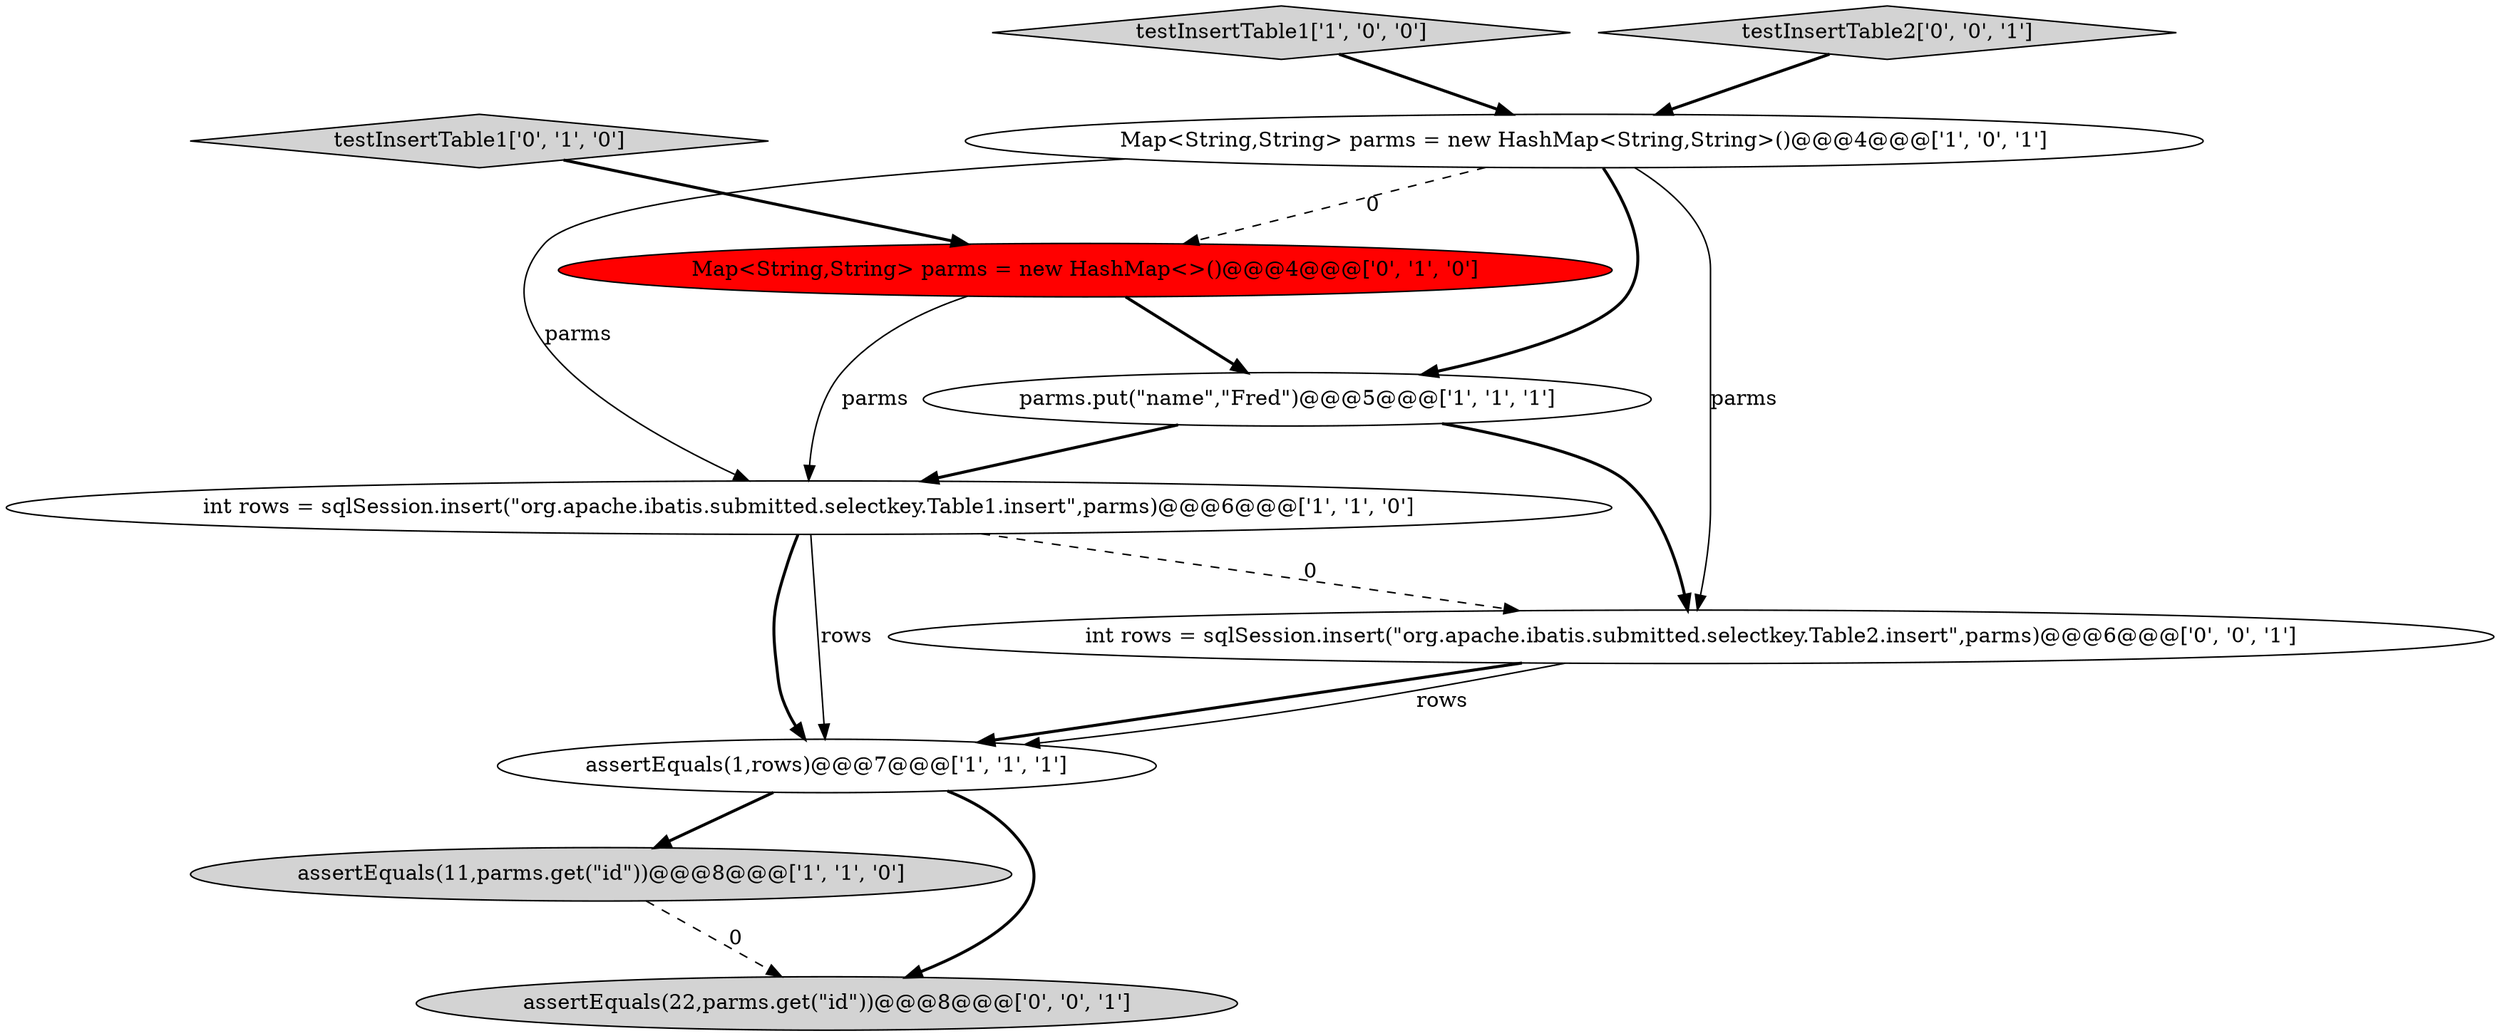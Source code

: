 digraph {
6 [style = filled, label = "Map<String,String> parms = new HashMap<>()@@@4@@@['0', '1', '0']", fillcolor = red, shape = ellipse image = "AAA1AAABBB2BBB"];
9 [style = filled, label = "assertEquals(22,parms.get(\"id\"))@@@8@@@['0', '0', '1']", fillcolor = lightgray, shape = ellipse image = "AAA0AAABBB3BBB"];
2 [style = filled, label = "assertEquals(11,parms.get(\"id\"))@@@8@@@['1', '1', '0']", fillcolor = lightgray, shape = ellipse image = "AAA0AAABBB1BBB"];
8 [style = filled, label = "int rows = sqlSession.insert(\"org.apache.ibatis.submitted.selectkey.Table2.insert\",parms)@@@6@@@['0', '0', '1']", fillcolor = white, shape = ellipse image = "AAA0AAABBB3BBB"];
7 [style = filled, label = "testInsertTable1['0', '1', '0']", fillcolor = lightgray, shape = diamond image = "AAA0AAABBB2BBB"];
3 [style = filled, label = "parms.put(\"name\",\"Fred\")@@@5@@@['1', '1', '1']", fillcolor = white, shape = ellipse image = "AAA0AAABBB1BBB"];
1 [style = filled, label = "assertEquals(1,rows)@@@7@@@['1', '1', '1']", fillcolor = white, shape = ellipse image = "AAA0AAABBB1BBB"];
0 [style = filled, label = "testInsertTable1['1', '0', '0']", fillcolor = lightgray, shape = diamond image = "AAA0AAABBB1BBB"];
10 [style = filled, label = "testInsertTable2['0', '0', '1']", fillcolor = lightgray, shape = diamond image = "AAA0AAABBB3BBB"];
5 [style = filled, label = "int rows = sqlSession.insert(\"org.apache.ibatis.submitted.selectkey.Table1.insert\",parms)@@@6@@@['1', '1', '0']", fillcolor = white, shape = ellipse image = "AAA0AAABBB1BBB"];
4 [style = filled, label = "Map<String,String> parms = new HashMap<String,String>()@@@4@@@['1', '0', '1']", fillcolor = white, shape = ellipse image = "AAA0AAABBB1BBB"];
5->8 [style = dashed, label="0"];
8->1 [style = bold, label=""];
6->3 [style = bold, label=""];
5->1 [style = bold, label=""];
4->3 [style = bold, label=""];
5->1 [style = solid, label="rows"];
1->2 [style = bold, label=""];
3->5 [style = bold, label=""];
6->5 [style = solid, label="parms"];
4->8 [style = solid, label="parms"];
8->1 [style = solid, label="rows"];
4->5 [style = solid, label="parms"];
4->6 [style = dashed, label="0"];
0->4 [style = bold, label=""];
2->9 [style = dashed, label="0"];
3->8 [style = bold, label=""];
1->9 [style = bold, label=""];
7->6 [style = bold, label=""];
10->4 [style = bold, label=""];
}
